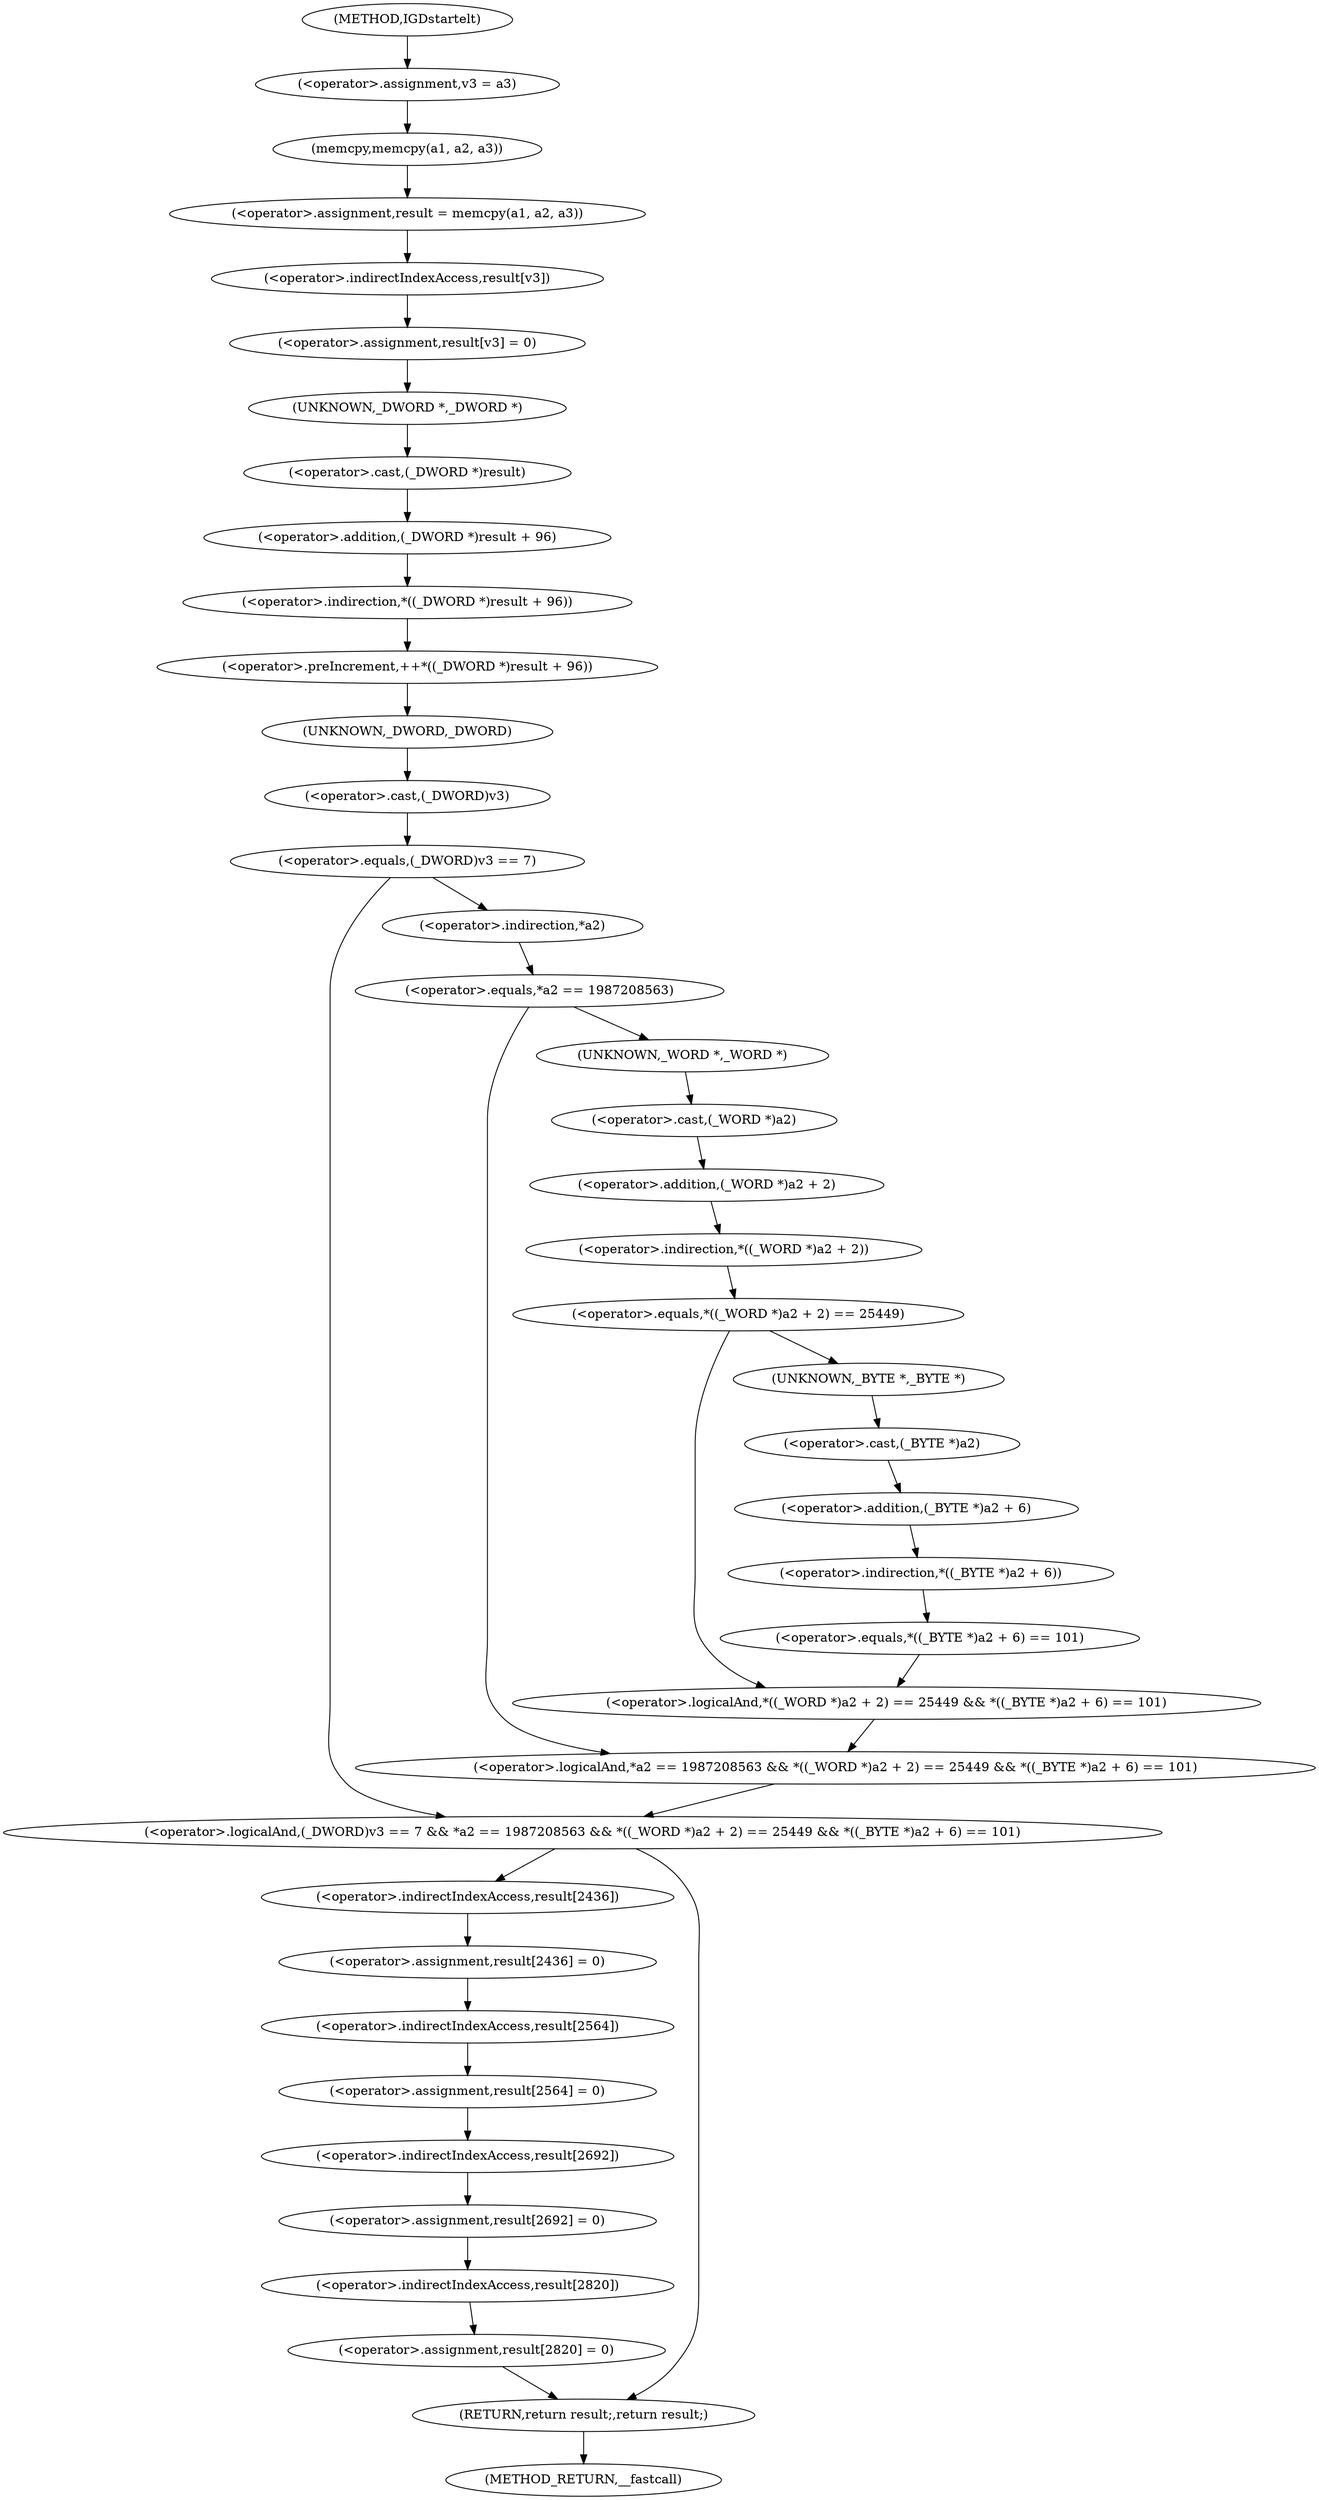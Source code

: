 digraph IGDstartelt {  
"1000110" [label = "(<operator>.assignment,v3 = a3)" ]
"1000113" [label = "(<operator>.assignment,result = memcpy(a1, a2, a3))" ]
"1000115" [label = "(memcpy,memcpy(a1, a2, a3))" ]
"1000119" [label = "(<operator>.assignment,result[v3] = 0)" ]
"1000120" [label = "(<operator>.indirectIndexAccess,result[v3])" ]
"1000124" [label = "(<operator>.preIncrement,++*((_DWORD *)result + 96))" ]
"1000125" [label = "(<operator>.indirection,*((_DWORD *)result + 96))" ]
"1000126" [label = "(<operator>.addition,(_DWORD *)result + 96)" ]
"1000127" [label = "(<operator>.cast,(_DWORD *)result)" ]
"1000128" [label = "(UNKNOWN,_DWORD *,_DWORD *)" ]
"1000132" [label = "(<operator>.logicalAnd,(_DWORD)v3 == 7 && *a2 == 1987208563 && *((_WORD *)a2 + 2) == 25449 && *((_BYTE *)a2 + 6) == 101)" ]
"1000133" [label = "(<operator>.equals,(_DWORD)v3 == 7)" ]
"1000134" [label = "(<operator>.cast,(_DWORD)v3)" ]
"1000135" [label = "(UNKNOWN,_DWORD,_DWORD)" ]
"1000138" [label = "(<operator>.logicalAnd,*a2 == 1987208563 && *((_WORD *)a2 + 2) == 25449 && *((_BYTE *)a2 + 6) == 101)" ]
"1000139" [label = "(<operator>.equals,*a2 == 1987208563)" ]
"1000140" [label = "(<operator>.indirection,*a2)" ]
"1000143" [label = "(<operator>.logicalAnd,*((_WORD *)a2 + 2) == 25449 && *((_BYTE *)a2 + 6) == 101)" ]
"1000144" [label = "(<operator>.equals,*((_WORD *)a2 + 2) == 25449)" ]
"1000145" [label = "(<operator>.indirection,*((_WORD *)a2 + 2))" ]
"1000146" [label = "(<operator>.addition,(_WORD *)a2 + 2)" ]
"1000147" [label = "(<operator>.cast,(_WORD *)a2)" ]
"1000148" [label = "(UNKNOWN,_WORD *,_WORD *)" ]
"1000152" [label = "(<operator>.equals,*((_BYTE *)a2 + 6) == 101)" ]
"1000153" [label = "(<operator>.indirection,*((_BYTE *)a2 + 6))" ]
"1000154" [label = "(<operator>.addition,(_BYTE *)a2 + 6)" ]
"1000155" [label = "(<operator>.cast,(_BYTE *)a2)" ]
"1000156" [label = "(UNKNOWN,_BYTE *,_BYTE *)" ]
"1000161" [label = "(<operator>.assignment,result[2436] = 0)" ]
"1000162" [label = "(<operator>.indirectIndexAccess,result[2436])" ]
"1000166" [label = "(<operator>.assignment,result[2564] = 0)" ]
"1000167" [label = "(<operator>.indirectIndexAccess,result[2564])" ]
"1000171" [label = "(<operator>.assignment,result[2692] = 0)" ]
"1000172" [label = "(<operator>.indirectIndexAccess,result[2692])" ]
"1000176" [label = "(<operator>.assignment,result[2820] = 0)" ]
"1000177" [label = "(<operator>.indirectIndexAccess,result[2820])" ]
"1000181" [label = "(RETURN,return result;,return result;)" ]
"1000103" [label = "(METHOD,IGDstartelt)" ]
"1000183" [label = "(METHOD_RETURN,__fastcall)" ]
  "1000110" -> "1000115" 
  "1000113" -> "1000120" 
  "1000115" -> "1000113" 
  "1000119" -> "1000128" 
  "1000120" -> "1000119" 
  "1000124" -> "1000135" 
  "1000125" -> "1000124" 
  "1000126" -> "1000125" 
  "1000127" -> "1000126" 
  "1000128" -> "1000127" 
  "1000132" -> "1000162" 
  "1000132" -> "1000181" 
  "1000133" -> "1000132" 
  "1000133" -> "1000140" 
  "1000134" -> "1000133" 
  "1000135" -> "1000134" 
  "1000138" -> "1000132" 
  "1000139" -> "1000148" 
  "1000139" -> "1000138" 
  "1000140" -> "1000139" 
  "1000143" -> "1000138" 
  "1000144" -> "1000156" 
  "1000144" -> "1000143" 
  "1000145" -> "1000144" 
  "1000146" -> "1000145" 
  "1000147" -> "1000146" 
  "1000148" -> "1000147" 
  "1000152" -> "1000143" 
  "1000153" -> "1000152" 
  "1000154" -> "1000153" 
  "1000155" -> "1000154" 
  "1000156" -> "1000155" 
  "1000161" -> "1000167" 
  "1000162" -> "1000161" 
  "1000166" -> "1000172" 
  "1000167" -> "1000166" 
  "1000171" -> "1000177" 
  "1000172" -> "1000171" 
  "1000176" -> "1000181" 
  "1000177" -> "1000176" 
  "1000181" -> "1000183" 
  "1000103" -> "1000110" 
}
